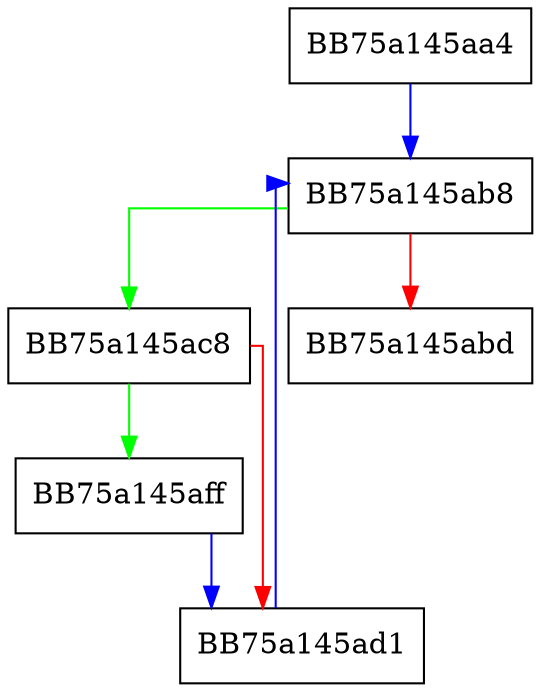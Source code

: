 digraph CleanUp {
  node [shape="box"];
  graph [splines=ortho];
  BB75a145aa4 -> BB75a145ab8 [color="blue"];
  BB75a145ab8 -> BB75a145ac8 [color="green"];
  BB75a145ab8 -> BB75a145abd [color="red"];
  BB75a145ac8 -> BB75a145aff [color="green"];
  BB75a145ac8 -> BB75a145ad1 [color="red"];
  BB75a145ad1 -> BB75a145ab8 [color="blue"];
  BB75a145aff -> BB75a145ad1 [color="blue"];
}